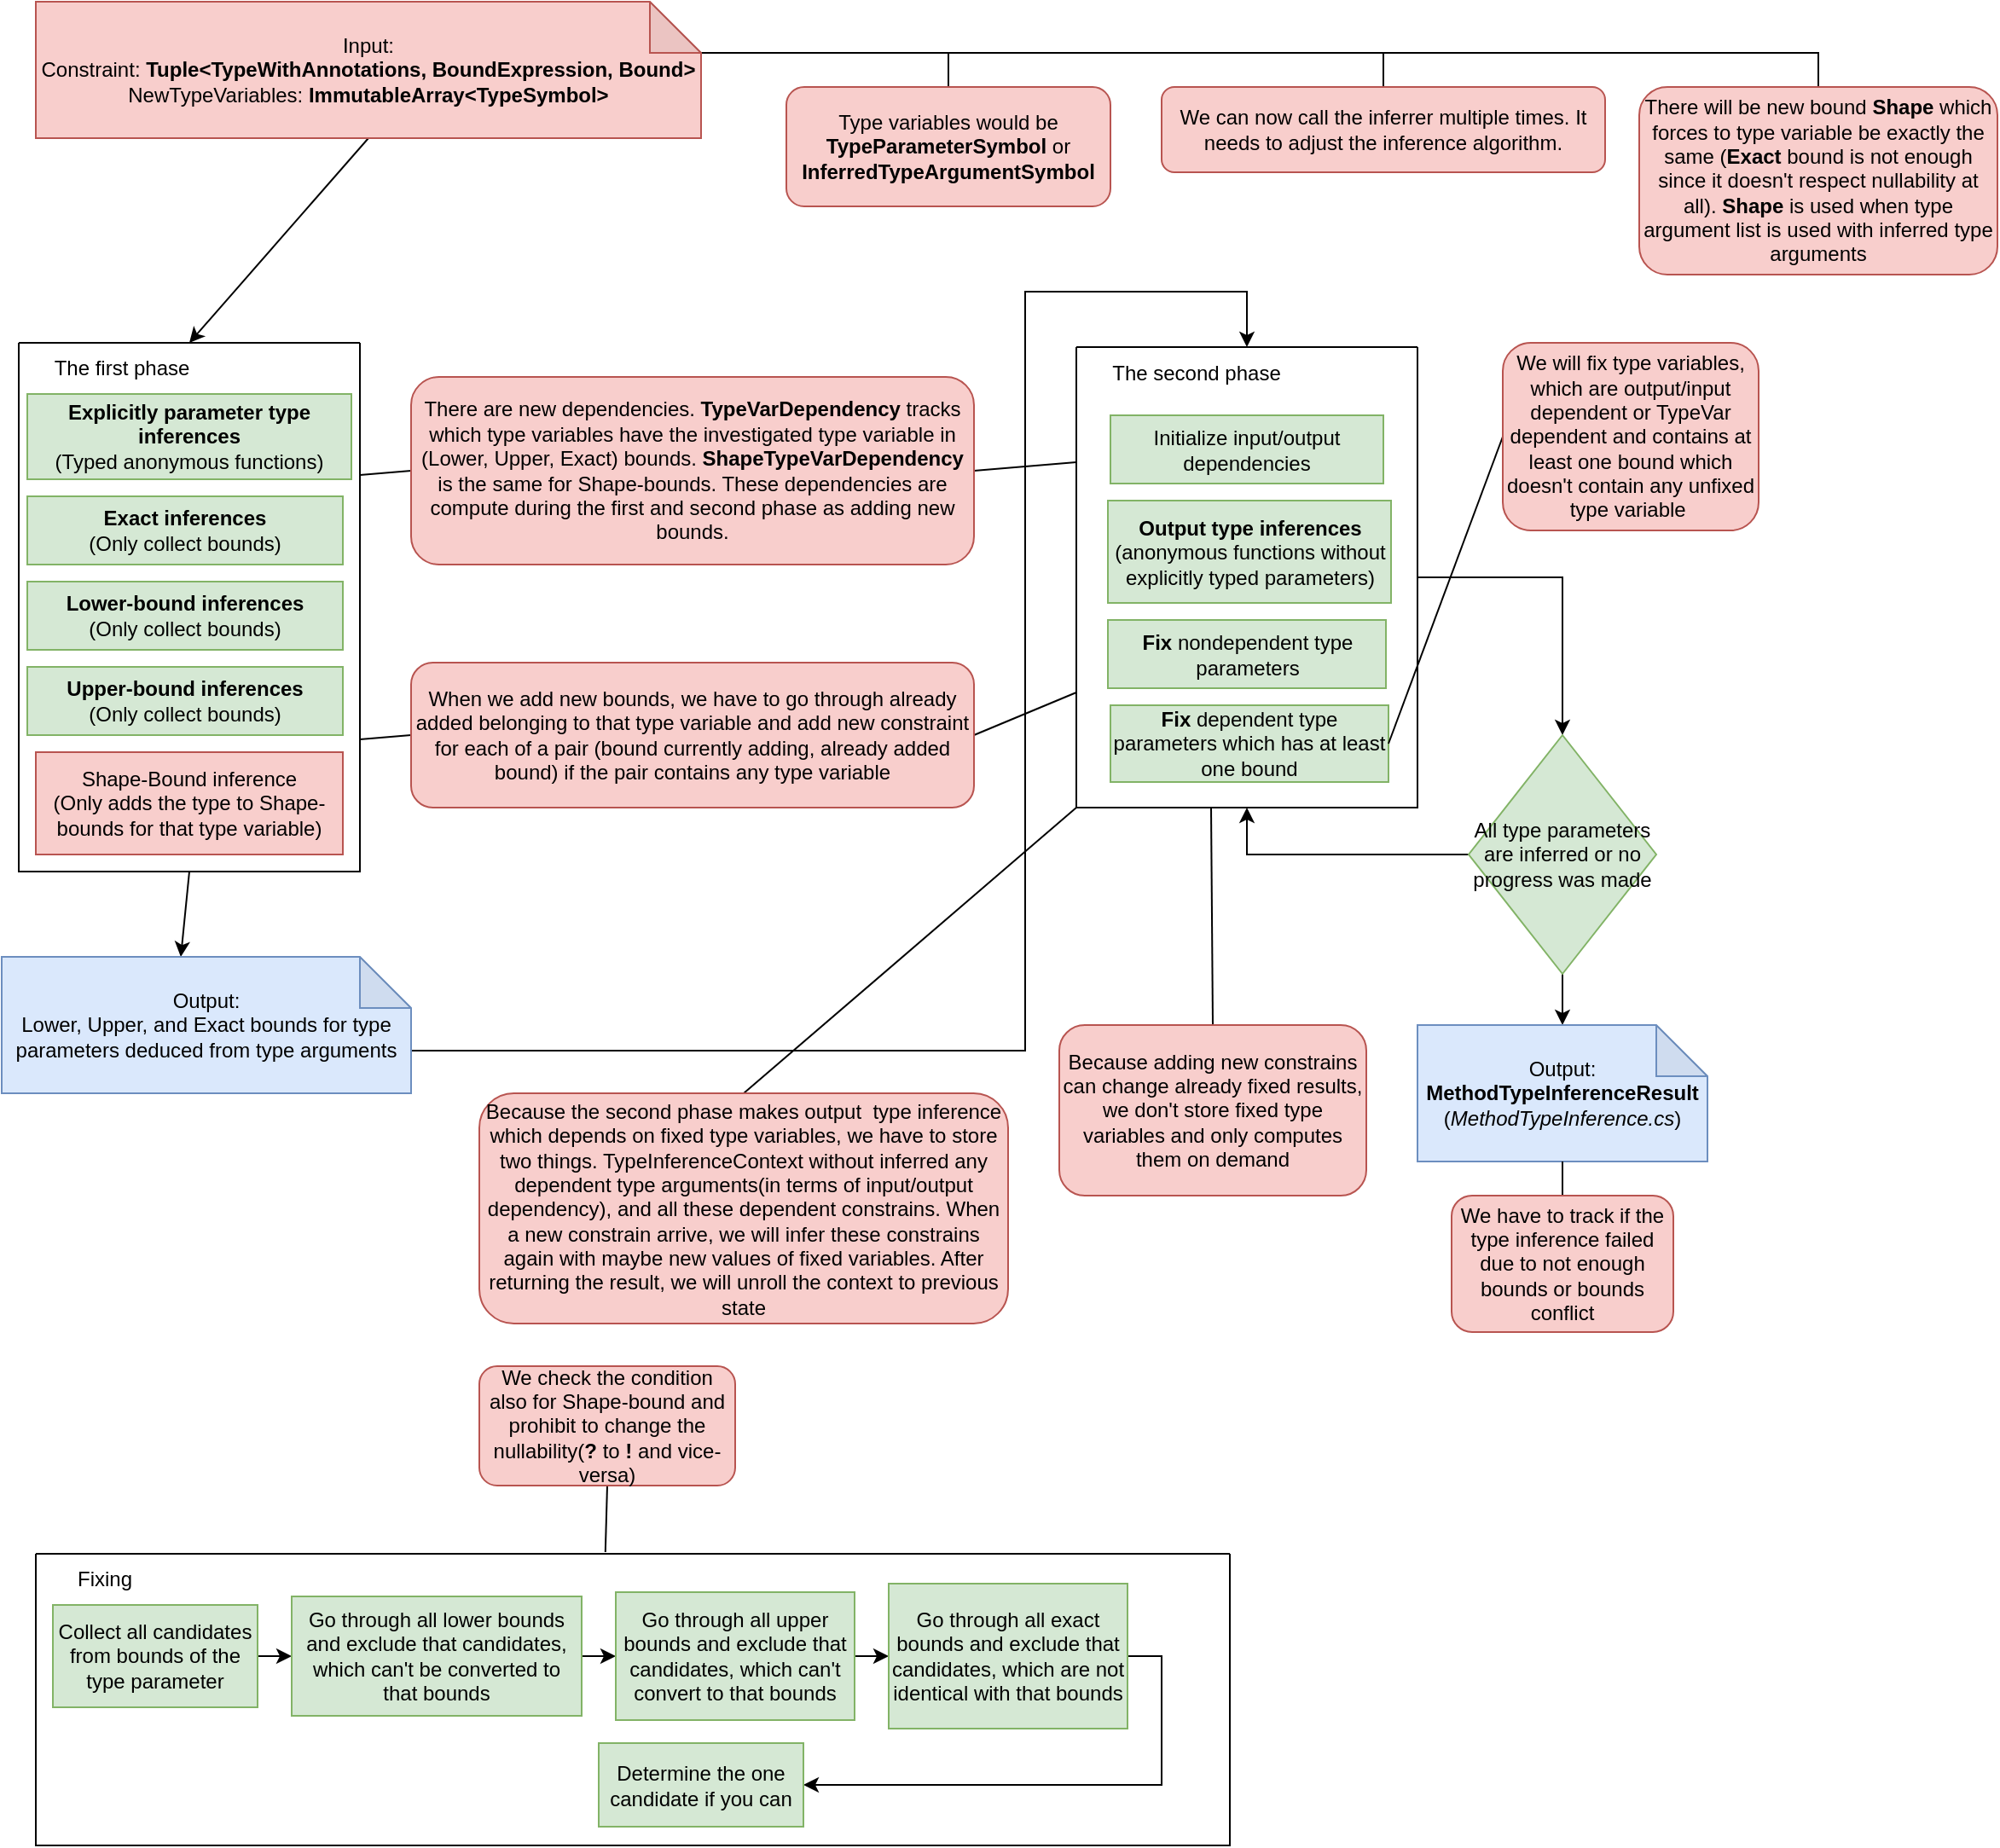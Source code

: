 <mxfile version="21.3.3" type="device">
  <diagram name="Page-1" id="CHn9WOKtg3yaj_x3Etmd">
    <mxGraphModel dx="1434" dy="788" grid="1" gridSize="10" guides="1" tooltips="1" connect="1" arrows="1" fold="1" page="1" pageScale="1" pageWidth="827" pageHeight="1169" math="0" shadow="0">
      <root>
        <mxCell id="0" />
        <mxCell id="1" parent="0" />
        <mxCell id="nuwyxVhRlpsigbD1GOly-16" style="rounded=0;orthogonalLoop=1;jettySize=auto;html=1;exitX=0.5;exitY=1;exitDx=0;exitDy=0;exitPerimeter=0;entryX=0.5;entryY=0;entryDx=0;entryDy=0;" parent="1" source="nuwyxVhRlpsigbD1GOly-2" target="nuwyxVhRlpsigbD1GOly-4" edge="1">
          <mxGeometry relative="1" as="geometry" />
        </mxCell>
        <mxCell id="ABeEWM-SGmRWgQ4ZddoU-2" style="edgeStyle=orthogonalEdgeStyle;rounded=0;orthogonalLoop=1;jettySize=auto;html=1;exitX=0;exitY=0;exitDx=390;exitDy=30;exitPerimeter=0;entryX=0.5;entryY=0;entryDx=0;entryDy=0;endArrow=none;endFill=0;" edge="1" parent="1" source="nuwyxVhRlpsigbD1GOly-2" target="nuwyxVhRlpsigbD1GOly-42">
          <mxGeometry relative="1" as="geometry" />
        </mxCell>
        <mxCell id="ABeEWM-SGmRWgQ4ZddoU-3" style="edgeStyle=orthogonalEdgeStyle;rounded=0;orthogonalLoop=1;jettySize=auto;html=1;exitX=0;exitY=0;exitDx=390;exitDy=30;exitPerimeter=0;entryX=0.5;entryY=0;entryDx=0;entryDy=0;endArrow=none;endFill=0;" edge="1" parent="1" source="nuwyxVhRlpsigbD1GOly-2" target="ABeEWM-SGmRWgQ4ZddoU-1">
          <mxGeometry relative="1" as="geometry" />
        </mxCell>
        <mxCell id="ABeEWM-SGmRWgQ4ZddoU-4" style="edgeStyle=orthogonalEdgeStyle;rounded=0;orthogonalLoop=1;jettySize=auto;html=1;exitX=0;exitY=0;exitDx=390;exitDy=30;exitPerimeter=0;entryX=0.5;entryY=0;entryDx=0;entryDy=0;endArrow=none;endFill=0;" edge="1" parent="1" source="nuwyxVhRlpsigbD1GOly-2" target="nuwyxVhRlpsigbD1GOly-45">
          <mxGeometry relative="1" as="geometry" />
        </mxCell>
        <mxCell id="nuwyxVhRlpsigbD1GOly-2" value="Input:&lt;br&gt;Constraint: &lt;b&gt;Tuple&amp;lt;TypeWithAnnotations, BoundExpression, Bound&amp;gt;&lt;br&gt;&lt;/b&gt;NewTypeVariables:&lt;b&gt; ImmutableArray&amp;lt;TypeSymbol&amp;gt;&lt;/b&gt;" style="shape=note;whiteSpace=wrap;html=1;backgroundOutline=1;darkOpacity=0.05;fillColor=#f8cecc;strokeColor=#b85450;" parent="1" vertex="1">
          <mxGeometry x="40" width="390" height="80" as="geometry" />
        </mxCell>
        <mxCell id="nuwyxVhRlpsigbD1GOly-22" style="rounded=0;orthogonalLoop=1;jettySize=auto;html=1;exitX=0.5;exitY=1;exitDx=0;exitDy=0;entryX=0;entryY=0;entryDx=105;entryDy=0;entryPerimeter=0;" parent="1" source="nuwyxVhRlpsigbD1GOly-4" target="nuwyxVhRlpsigbD1GOly-21" edge="1">
          <mxGeometry relative="1" as="geometry" />
        </mxCell>
        <mxCell id="nuwyxVhRlpsigbD1GOly-54" style="rounded=0;orthogonalLoop=1;jettySize=auto;html=1;exitX=1;exitY=0.75;exitDx=0;exitDy=0;entryX=0;entryY=0.5;entryDx=0;entryDy=0;endArrow=none;endFill=0;" parent="1" source="nuwyxVhRlpsigbD1GOly-4" target="nuwyxVhRlpsigbD1GOly-53" edge="1">
          <mxGeometry relative="1" as="geometry" />
        </mxCell>
        <mxCell id="nuwyxVhRlpsigbD1GOly-4" value="" style="swimlane;startSize=0;" parent="1" vertex="1">
          <mxGeometry x="30" y="200" width="200" height="310" as="geometry" />
        </mxCell>
        <mxCell id="nuwyxVhRlpsigbD1GOly-7" value="The first phase" style="text;html=1;align=center;verticalAlign=middle;resizable=0;points=[];autosize=1;strokeColor=none;fillColor=none;" parent="nuwyxVhRlpsigbD1GOly-4" vertex="1">
          <mxGeometry x="10" width="100" height="30" as="geometry" />
        </mxCell>
        <mxCell id="nuwyxVhRlpsigbD1GOly-17" value="&lt;b&gt;Explicitly parameter type inferences&lt;/b&gt;&lt;br&gt;(Typed anonymous functions)" style="rounded=0;whiteSpace=wrap;html=1;fillColor=#d5e8d4;strokeColor=#82b366;" parent="nuwyxVhRlpsigbD1GOly-4" vertex="1">
          <mxGeometry x="5" y="30" width="190" height="50" as="geometry" />
        </mxCell>
        <mxCell id="nuwyxVhRlpsigbD1GOly-20" value="&lt;b&gt;Exact inferences&lt;/b&gt;&lt;br&gt;(Only collect bounds)" style="rounded=0;whiteSpace=wrap;html=1;fillColor=#d5e8d4;strokeColor=#82b366;" parent="nuwyxVhRlpsigbD1GOly-4" vertex="1">
          <mxGeometry x="5" y="90" width="185" height="40" as="geometry" />
        </mxCell>
        <mxCell id="nuwyxVhRlpsigbD1GOly-18" value="&lt;b&gt;Lower-bound inferences&lt;/b&gt;&lt;br&gt;(Only collect bounds)" style="rounded=0;whiteSpace=wrap;html=1;fillColor=#d5e8d4;strokeColor=#82b366;" parent="nuwyxVhRlpsigbD1GOly-4" vertex="1">
          <mxGeometry x="5" y="140" width="185" height="40" as="geometry" />
        </mxCell>
        <mxCell id="nuwyxVhRlpsigbD1GOly-19" value="&lt;b&gt;Upper-bound inferences&lt;/b&gt;&lt;br&gt;(Only collect bounds)" style="rounded=0;whiteSpace=wrap;html=1;fillColor=#d5e8d4;strokeColor=#82b366;" parent="nuwyxVhRlpsigbD1GOly-4" vertex="1">
          <mxGeometry x="5" y="190" width="185" height="40" as="geometry" />
        </mxCell>
        <mxCell id="nuwyxVhRlpsigbD1GOly-47" value="Shape-Bound inference&lt;br&gt;(Only adds the type to Shape-bounds for that type variable)" style="rounded=0;whiteSpace=wrap;html=1;fillColor=#f8cecc;strokeColor=#b85450;" parent="nuwyxVhRlpsigbD1GOly-4" vertex="1">
          <mxGeometry x="10" y="240" width="180" height="60" as="geometry" />
        </mxCell>
        <mxCell id="nuwyxVhRlpsigbD1GOly-11" style="edgeStyle=orthogonalEdgeStyle;rounded=0;orthogonalLoop=1;jettySize=auto;html=1;exitX=1;exitY=0.5;exitDx=0;exitDy=0;entryX=0.5;entryY=0;entryDx=0;entryDy=0;" parent="1" source="nuwyxVhRlpsigbD1GOly-5" target="nuwyxVhRlpsigbD1GOly-10" edge="1">
          <mxGeometry relative="1" as="geometry" />
        </mxCell>
        <mxCell id="nuwyxVhRlpsigbD1GOly-5" value="" style="swimlane;startSize=0;" parent="1" vertex="1">
          <mxGeometry x="650" y="202.5" width="200" height="270" as="geometry" />
        </mxCell>
        <mxCell id="nuwyxVhRlpsigbD1GOly-8" value="The second phase" style="text;html=1;align=center;verticalAlign=middle;resizable=0;points=[];autosize=1;strokeColor=none;fillColor=none;" parent="nuwyxVhRlpsigbD1GOly-5" vertex="1">
          <mxGeometry x="10" width="120" height="30" as="geometry" />
        </mxCell>
        <mxCell id="nuwyxVhRlpsigbD1GOly-24" value="&lt;b&gt;Output type inferences&lt;/b&gt;&lt;br&gt;(anonymous functions without explicitly typed parameters)" style="rounded=0;whiteSpace=wrap;html=1;fillColor=#d5e8d4;strokeColor=#82b366;" parent="nuwyxVhRlpsigbD1GOly-5" vertex="1">
          <mxGeometry x="18.5" y="90" width="166" height="60" as="geometry" />
        </mxCell>
        <mxCell id="nuwyxVhRlpsigbD1GOly-25" value="&lt;b&gt;Fix&lt;/b&gt; nondependent type parameters" style="rounded=0;whiteSpace=wrap;html=1;fillColor=#d5e8d4;strokeColor=#82b366;" parent="nuwyxVhRlpsigbD1GOly-5" vertex="1">
          <mxGeometry x="18.5" y="160" width="163" height="40" as="geometry" />
        </mxCell>
        <mxCell id="nuwyxVhRlpsigbD1GOly-26" value="&lt;b&gt;Fix&lt;/b&gt; dependent type parameters which has at least one bound" style="rounded=0;whiteSpace=wrap;html=1;fillColor=#d5e8d4;strokeColor=#82b366;" parent="nuwyxVhRlpsigbD1GOly-5" vertex="1">
          <mxGeometry x="20" y="210" width="163" height="45" as="geometry" />
        </mxCell>
        <mxCell id="nuwyxVhRlpsigbD1GOly-40" value="Initialize input/output dependencies" style="rounded=0;whiteSpace=wrap;html=1;fillColor=#d5e8d4;strokeColor=#82b366;" parent="nuwyxVhRlpsigbD1GOly-5" vertex="1">
          <mxGeometry x="20" y="40" width="160" height="40" as="geometry" />
        </mxCell>
        <mxCell id="nuwyxVhRlpsigbD1GOly-12" style="edgeStyle=orthogonalEdgeStyle;rounded=0;orthogonalLoop=1;jettySize=auto;html=1;exitX=0;exitY=0.5;exitDx=0;exitDy=0;entryX=0.5;entryY=1;entryDx=0;entryDy=0;" parent="1" source="nuwyxVhRlpsigbD1GOly-10" target="nuwyxVhRlpsigbD1GOly-5" edge="1">
          <mxGeometry relative="1" as="geometry" />
        </mxCell>
        <mxCell id="nuwyxVhRlpsigbD1GOly-13" style="edgeStyle=orthogonalEdgeStyle;rounded=0;orthogonalLoop=1;jettySize=auto;html=1;exitX=0.5;exitY=1;exitDx=0;exitDy=0;entryX=0.5;entryY=0;entryDx=0;entryDy=0;entryPerimeter=0;" parent="1" source="nuwyxVhRlpsigbD1GOly-10" target="nuwyxVhRlpsigbD1GOly-14" edge="1">
          <mxGeometry relative="1" as="geometry">
            <mxPoint x="955" y="590" as="targetPoint" />
          </mxGeometry>
        </mxCell>
        <mxCell id="nuwyxVhRlpsigbD1GOly-10" value="All type parameters are inferred or no progress was made" style="rhombus;whiteSpace=wrap;html=1;fillColor=#d5e8d4;strokeColor=#82b366;" parent="1" vertex="1">
          <mxGeometry x="880" y="430" width="110" height="140" as="geometry" />
        </mxCell>
        <mxCell id="nuwyxVhRlpsigbD1GOly-14" value="Output:&lt;br&gt;&lt;b&gt;MethodTypeInferenceResult&lt;/b&gt;&lt;br&gt;(&lt;i&gt;MethodTypeInference.cs&lt;/i&gt;)" style="shape=note;whiteSpace=wrap;html=1;backgroundOutline=1;darkOpacity=0.05;fillColor=#dae8fc;strokeColor=#6c8ebf;" parent="1" vertex="1">
          <mxGeometry x="850" y="600" width="170" height="80" as="geometry" />
        </mxCell>
        <mxCell id="nuwyxVhRlpsigbD1GOly-23" style="edgeStyle=orthogonalEdgeStyle;rounded=0;orthogonalLoop=1;jettySize=auto;html=1;exitX=0;exitY=0;exitDx=240;exitDy=55;exitPerimeter=0;entryX=0.5;entryY=0;entryDx=0;entryDy=0;" parent="1" source="nuwyxVhRlpsigbD1GOly-21" target="nuwyxVhRlpsigbD1GOly-5" edge="1">
          <mxGeometry relative="1" as="geometry">
            <Array as="points">
              <mxPoint x="620" y="615" />
              <mxPoint x="620" y="170" />
              <mxPoint x="750" y="170" />
            </Array>
            <mxPoint x="770" y="170" as="targetPoint" />
          </mxGeometry>
        </mxCell>
        <mxCell id="nuwyxVhRlpsigbD1GOly-21" value="Output:&lt;br&gt;Lower, Upper, and Exact bounds for type parameters deduced from type arguments" style="shape=note;whiteSpace=wrap;html=1;backgroundOutline=1;darkOpacity=0.05;fillColor=#dae8fc;strokeColor=#6c8ebf;" parent="1" vertex="1">
          <mxGeometry x="20" y="560" width="240" height="80" as="geometry" />
        </mxCell>
        <mxCell id="nuwyxVhRlpsigbD1GOly-28" value="" style="swimlane;startSize=0;" parent="1" vertex="1">
          <mxGeometry x="40" y="910" width="700" height="171" as="geometry" />
        </mxCell>
        <mxCell id="nuwyxVhRlpsigbD1GOly-29" value="Fixing" style="text;html=1;align=center;verticalAlign=middle;resizable=0;points=[];autosize=1;strokeColor=none;fillColor=none;" parent="nuwyxVhRlpsigbD1GOly-28" vertex="1">
          <mxGeometry x="10" width="60" height="30" as="geometry" />
        </mxCell>
        <mxCell id="nuwyxVhRlpsigbD1GOly-36" style="edgeStyle=orthogonalEdgeStyle;rounded=0;orthogonalLoop=1;jettySize=auto;html=1;exitX=1;exitY=0.5;exitDx=0;exitDy=0;entryX=0;entryY=0.5;entryDx=0;entryDy=0;" parent="nuwyxVhRlpsigbD1GOly-28" source="nuwyxVhRlpsigbD1GOly-30" target="nuwyxVhRlpsigbD1GOly-31" edge="1">
          <mxGeometry relative="1" as="geometry" />
        </mxCell>
        <mxCell id="nuwyxVhRlpsigbD1GOly-30" value="Collect all candidates from bounds of the type parameter" style="rounded=0;whiteSpace=wrap;html=1;fillColor=#d5e8d4;strokeColor=#82b366;" parent="nuwyxVhRlpsigbD1GOly-28" vertex="1">
          <mxGeometry x="10" y="30" width="120" height="60" as="geometry" />
        </mxCell>
        <mxCell id="nuwyxVhRlpsigbD1GOly-37" style="edgeStyle=orthogonalEdgeStyle;rounded=0;orthogonalLoop=1;jettySize=auto;html=1;exitX=1;exitY=0.5;exitDx=0;exitDy=0;entryX=0;entryY=0.5;entryDx=0;entryDy=0;" parent="nuwyxVhRlpsigbD1GOly-28" source="nuwyxVhRlpsigbD1GOly-31" target="nuwyxVhRlpsigbD1GOly-32" edge="1">
          <mxGeometry relative="1" as="geometry">
            <mxPoint x="340" y="-119" as="targetPoint" />
          </mxGeometry>
        </mxCell>
        <mxCell id="nuwyxVhRlpsigbD1GOly-31" value="Go through all lower bounds and exclude that candidates, which can&#39;t be converted to that bounds" style="rounded=0;whiteSpace=wrap;html=1;fillColor=#d5e8d4;strokeColor=#82b366;" parent="nuwyxVhRlpsigbD1GOly-28" vertex="1">
          <mxGeometry x="150" y="25" width="170" height="70" as="geometry" />
        </mxCell>
        <mxCell id="nuwyxVhRlpsigbD1GOly-38" style="edgeStyle=orthogonalEdgeStyle;rounded=0;orthogonalLoop=1;jettySize=auto;html=1;exitX=1;exitY=0.5;exitDx=0;exitDy=0;entryX=0;entryY=0.5;entryDx=0;entryDy=0;" parent="nuwyxVhRlpsigbD1GOly-28" source="nuwyxVhRlpsigbD1GOly-32" target="nuwyxVhRlpsigbD1GOly-33" edge="1">
          <mxGeometry relative="1" as="geometry" />
        </mxCell>
        <mxCell id="nuwyxVhRlpsigbD1GOly-32" value="Go through all upper bounds and exclude that candidates, which can&#39;t convert to that bounds" style="rounded=0;whiteSpace=wrap;html=1;fillColor=#d5e8d4;strokeColor=#82b366;" parent="nuwyxVhRlpsigbD1GOly-28" vertex="1">
          <mxGeometry x="340" y="22.5" width="140" height="75" as="geometry" />
        </mxCell>
        <mxCell id="nuwyxVhRlpsigbD1GOly-39" style="edgeStyle=orthogonalEdgeStyle;rounded=0;orthogonalLoop=1;jettySize=auto;html=1;exitX=1;exitY=0.5;exitDx=0;exitDy=0;entryX=1;entryY=0.5;entryDx=0;entryDy=0;" parent="nuwyxVhRlpsigbD1GOly-28" source="nuwyxVhRlpsigbD1GOly-33" target="nuwyxVhRlpsigbD1GOly-34" edge="1">
          <mxGeometry relative="1" as="geometry" />
        </mxCell>
        <mxCell id="nuwyxVhRlpsigbD1GOly-33" value="Go through all exact bounds and exclude that candidates, which are not identical with that bounds" style="rounded=0;whiteSpace=wrap;html=1;fillColor=#d5e8d4;strokeColor=#82b366;" parent="nuwyxVhRlpsigbD1GOly-28" vertex="1">
          <mxGeometry x="500" y="17.5" width="140" height="85" as="geometry" />
        </mxCell>
        <mxCell id="nuwyxVhRlpsigbD1GOly-34" value="Determine the one candidate if you can" style="rounded=0;whiteSpace=wrap;html=1;fillColor=#d5e8d4;strokeColor=#82b366;" parent="nuwyxVhRlpsigbD1GOly-28" vertex="1">
          <mxGeometry x="330" y="111" width="120" height="49" as="geometry" />
        </mxCell>
        <mxCell id="nuwyxVhRlpsigbD1GOly-42" value="Type variables would be &lt;b&gt;TypeParameterSymbol &lt;/b&gt;or &lt;b&gt;InferredTypeArgumentSymbol&lt;/b&gt;" style="rounded=1;whiteSpace=wrap;html=1;fillColor=#f8cecc;strokeColor=#b85450;" parent="1" vertex="1">
          <mxGeometry x="480" y="50" width="190" height="70" as="geometry" />
        </mxCell>
        <mxCell id="nuwyxVhRlpsigbD1GOly-45" value="There will be new bound &lt;b&gt;Shape&lt;/b&gt;&amp;nbsp;which forces to type variable be exactly the same (&lt;b&gt;Exact&lt;/b&gt; bound is not enough since it doesn&#39;t respect nullability at all). &lt;b&gt;Shape&lt;/b&gt; is used when type argument list is used with inferred type arguments" style="rounded=1;whiteSpace=wrap;html=1;fillColor=#f8cecc;strokeColor=#b85450;" parent="1" vertex="1">
          <mxGeometry x="980" y="50" width="210" height="110" as="geometry" />
        </mxCell>
        <mxCell id="nuwyxVhRlpsigbD1GOly-50" style="rounded=0;orthogonalLoop=1;jettySize=auto;html=1;exitX=0;exitY=0.5;exitDx=0;exitDy=0;entryX=1;entryY=0.25;entryDx=0;entryDy=0;endArrow=none;endFill=0;" parent="1" source="nuwyxVhRlpsigbD1GOly-48" target="nuwyxVhRlpsigbD1GOly-4" edge="1">
          <mxGeometry relative="1" as="geometry" />
        </mxCell>
        <mxCell id="nuwyxVhRlpsigbD1GOly-51" style="rounded=0;orthogonalLoop=1;jettySize=auto;html=1;exitX=1;exitY=0.5;exitDx=0;exitDy=0;entryX=0;entryY=0.25;entryDx=0;entryDy=0;endArrow=none;endFill=0;" parent="1" source="nuwyxVhRlpsigbD1GOly-48" target="nuwyxVhRlpsigbD1GOly-5" edge="1">
          <mxGeometry relative="1" as="geometry" />
        </mxCell>
        <mxCell id="nuwyxVhRlpsigbD1GOly-48" value="There are new dependencies. &lt;b&gt;TypeVarDependency&lt;/b&gt; tracks which type variables have the investigated type variable in (Lower, Upper, Exact) bounds. &lt;b&gt;ShapeTypeVarDependency&lt;/b&gt; is the same for Shape-bounds. These dependencies are compute during the first and second phase as adding new bounds." style="rounded=1;whiteSpace=wrap;html=1;fillColor=#f8cecc;strokeColor=#b85450;" parent="1" vertex="1">
          <mxGeometry x="260" y="220" width="330" height="110" as="geometry" />
        </mxCell>
        <mxCell id="nuwyxVhRlpsigbD1GOly-55" style="rounded=0;orthogonalLoop=1;jettySize=auto;html=1;exitX=1;exitY=0.5;exitDx=0;exitDy=0;entryX=0;entryY=0.75;entryDx=0;entryDy=0;endArrow=none;endFill=0;" parent="1" source="nuwyxVhRlpsigbD1GOly-53" target="nuwyxVhRlpsigbD1GOly-5" edge="1">
          <mxGeometry relative="1" as="geometry" />
        </mxCell>
        <mxCell id="nuwyxVhRlpsigbD1GOly-53" value="When we add new bounds, we have to go through already added belonging to that type variable and add new constraint for each of a pair (bound currently adding, already added bound) if the pair contains any type variable" style="rounded=1;whiteSpace=wrap;html=1;fillColor=#f8cecc;strokeColor=#b85450;" parent="1" vertex="1">
          <mxGeometry x="260" y="387.5" width="330" height="85" as="geometry" />
        </mxCell>
        <mxCell id="nuwyxVhRlpsigbD1GOly-57" style="rounded=0;orthogonalLoop=1;jettySize=auto;html=1;exitX=0.5;exitY=0;exitDx=0;exitDy=0;entryX=0;entryY=1;entryDx=0;entryDy=0;endArrow=none;endFill=0;" parent="1" source="nuwyxVhRlpsigbD1GOly-56" target="nuwyxVhRlpsigbD1GOly-5" edge="1">
          <mxGeometry relative="1" as="geometry" />
        </mxCell>
        <mxCell id="nuwyxVhRlpsigbD1GOly-56" value="Because the second phase makes output&amp;nbsp; type inference which depends on fixed type variables, we have to store two things. TypeInferenceContext without inferred any dependent type arguments(in terms of input/output dependency), and all these dependent constrains. When a new constrain arrive, we will infer these constrains again with maybe new values of fixed variables. After returning the result, we will unroll the context to previous state" style="rounded=1;whiteSpace=wrap;html=1;fillColor=#f8cecc;strokeColor=#b85450;" parent="1" vertex="1">
          <mxGeometry x="300" y="640" width="310" height="135" as="geometry" />
        </mxCell>
        <mxCell id="nuwyxVhRlpsigbD1GOly-60" style="rounded=0;orthogonalLoop=1;jettySize=auto;html=1;exitX=0.5;exitY=0;exitDx=0;exitDy=0;entryX=0.395;entryY=0.999;entryDx=0;entryDy=0;entryPerimeter=0;endArrow=none;endFill=0;" parent="1" source="nuwyxVhRlpsigbD1GOly-59" target="nuwyxVhRlpsigbD1GOly-5" edge="1">
          <mxGeometry relative="1" as="geometry" />
        </mxCell>
        <mxCell id="nuwyxVhRlpsigbD1GOly-59" value="Because adding new constrains can change already fixed results, we don&#39;t store fixed type variables and only computes them on demand" style="rounded=1;whiteSpace=wrap;html=1;fillColor=#f8cecc;strokeColor=#b85450;" parent="1" vertex="1">
          <mxGeometry x="640" y="600" width="180" height="100" as="geometry" />
        </mxCell>
        <mxCell id="nuwyxVhRlpsigbD1GOly-62" style="rounded=0;orthogonalLoop=1;jettySize=auto;html=1;exitX=0.5;exitY=0;exitDx=0;exitDy=0;entryX=0.5;entryY=1;entryDx=0;entryDy=0;entryPerimeter=0;endArrow=none;endFill=0;" parent="1" source="nuwyxVhRlpsigbD1GOly-61" target="nuwyxVhRlpsigbD1GOly-14" edge="1">
          <mxGeometry relative="1" as="geometry" />
        </mxCell>
        <mxCell id="nuwyxVhRlpsigbD1GOly-61" value="We have to track if the type inference failed due to not enough bounds or bounds conflict" style="rounded=1;whiteSpace=wrap;html=1;fillColor=#f8cecc;strokeColor=#b85450;" parent="1" vertex="1">
          <mxGeometry x="870" y="700" width="130" height="80" as="geometry" />
        </mxCell>
        <mxCell id="nuwyxVhRlpsigbD1GOly-64" style="rounded=0;orthogonalLoop=1;jettySize=auto;html=1;exitX=0;exitY=0.5;exitDx=0;exitDy=0;entryX=1;entryY=0.5;entryDx=0;entryDy=0;endArrow=none;endFill=0;" parent="1" source="nuwyxVhRlpsigbD1GOly-63" target="nuwyxVhRlpsigbD1GOly-26" edge="1">
          <mxGeometry relative="1" as="geometry" />
        </mxCell>
        <mxCell id="nuwyxVhRlpsigbD1GOly-63" value="We will fix type variables, which are output/input dependent or TypeVar dependent and contains at least one bound which doesn&#39;t contain any unfixed type variable&amp;nbsp;" style="rounded=1;whiteSpace=wrap;html=1;fillColor=#f8cecc;strokeColor=#b85450;" parent="1" vertex="1">
          <mxGeometry x="900" y="200" width="150" height="110" as="geometry" />
        </mxCell>
        <mxCell id="nuwyxVhRlpsigbD1GOly-66" style="rounded=0;orthogonalLoop=1;jettySize=auto;html=1;exitX=0.5;exitY=1;exitDx=0;exitDy=0;entryX=0.477;entryY=-0.006;entryDx=0;entryDy=0;entryPerimeter=0;endArrow=none;endFill=0;" parent="1" source="nuwyxVhRlpsigbD1GOly-65" target="nuwyxVhRlpsigbD1GOly-28" edge="1">
          <mxGeometry relative="1" as="geometry" />
        </mxCell>
        <mxCell id="nuwyxVhRlpsigbD1GOly-65" value="We check the condition also for Shape-bound and prohibit to change the nullability(&lt;b&gt;?&lt;/b&gt; to &lt;b&gt;!&lt;/b&gt; and vice-versa)" style="rounded=1;whiteSpace=wrap;html=1;fillColor=#f8cecc;strokeColor=#b85450;" parent="1" vertex="1">
          <mxGeometry x="300" y="800" width="150" height="70" as="geometry" />
        </mxCell>
        <mxCell id="ABeEWM-SGmRWgQ4ZddoU-1" value="We can now call the inferrer multiple times. It needs to adjust the inference algorithm." style="rounded=1;whiteSpace=wrap;html=1;fillColor=#f8cecc;strokeColor=#b85450;" vertex="1" parent="1">
          <mxGeometry x="700" y="50" width="260" height="50" as="geometry" />
        </mxCell>
      </root>
    </mxGraphModel>
  </diagram>
</mxfile>
